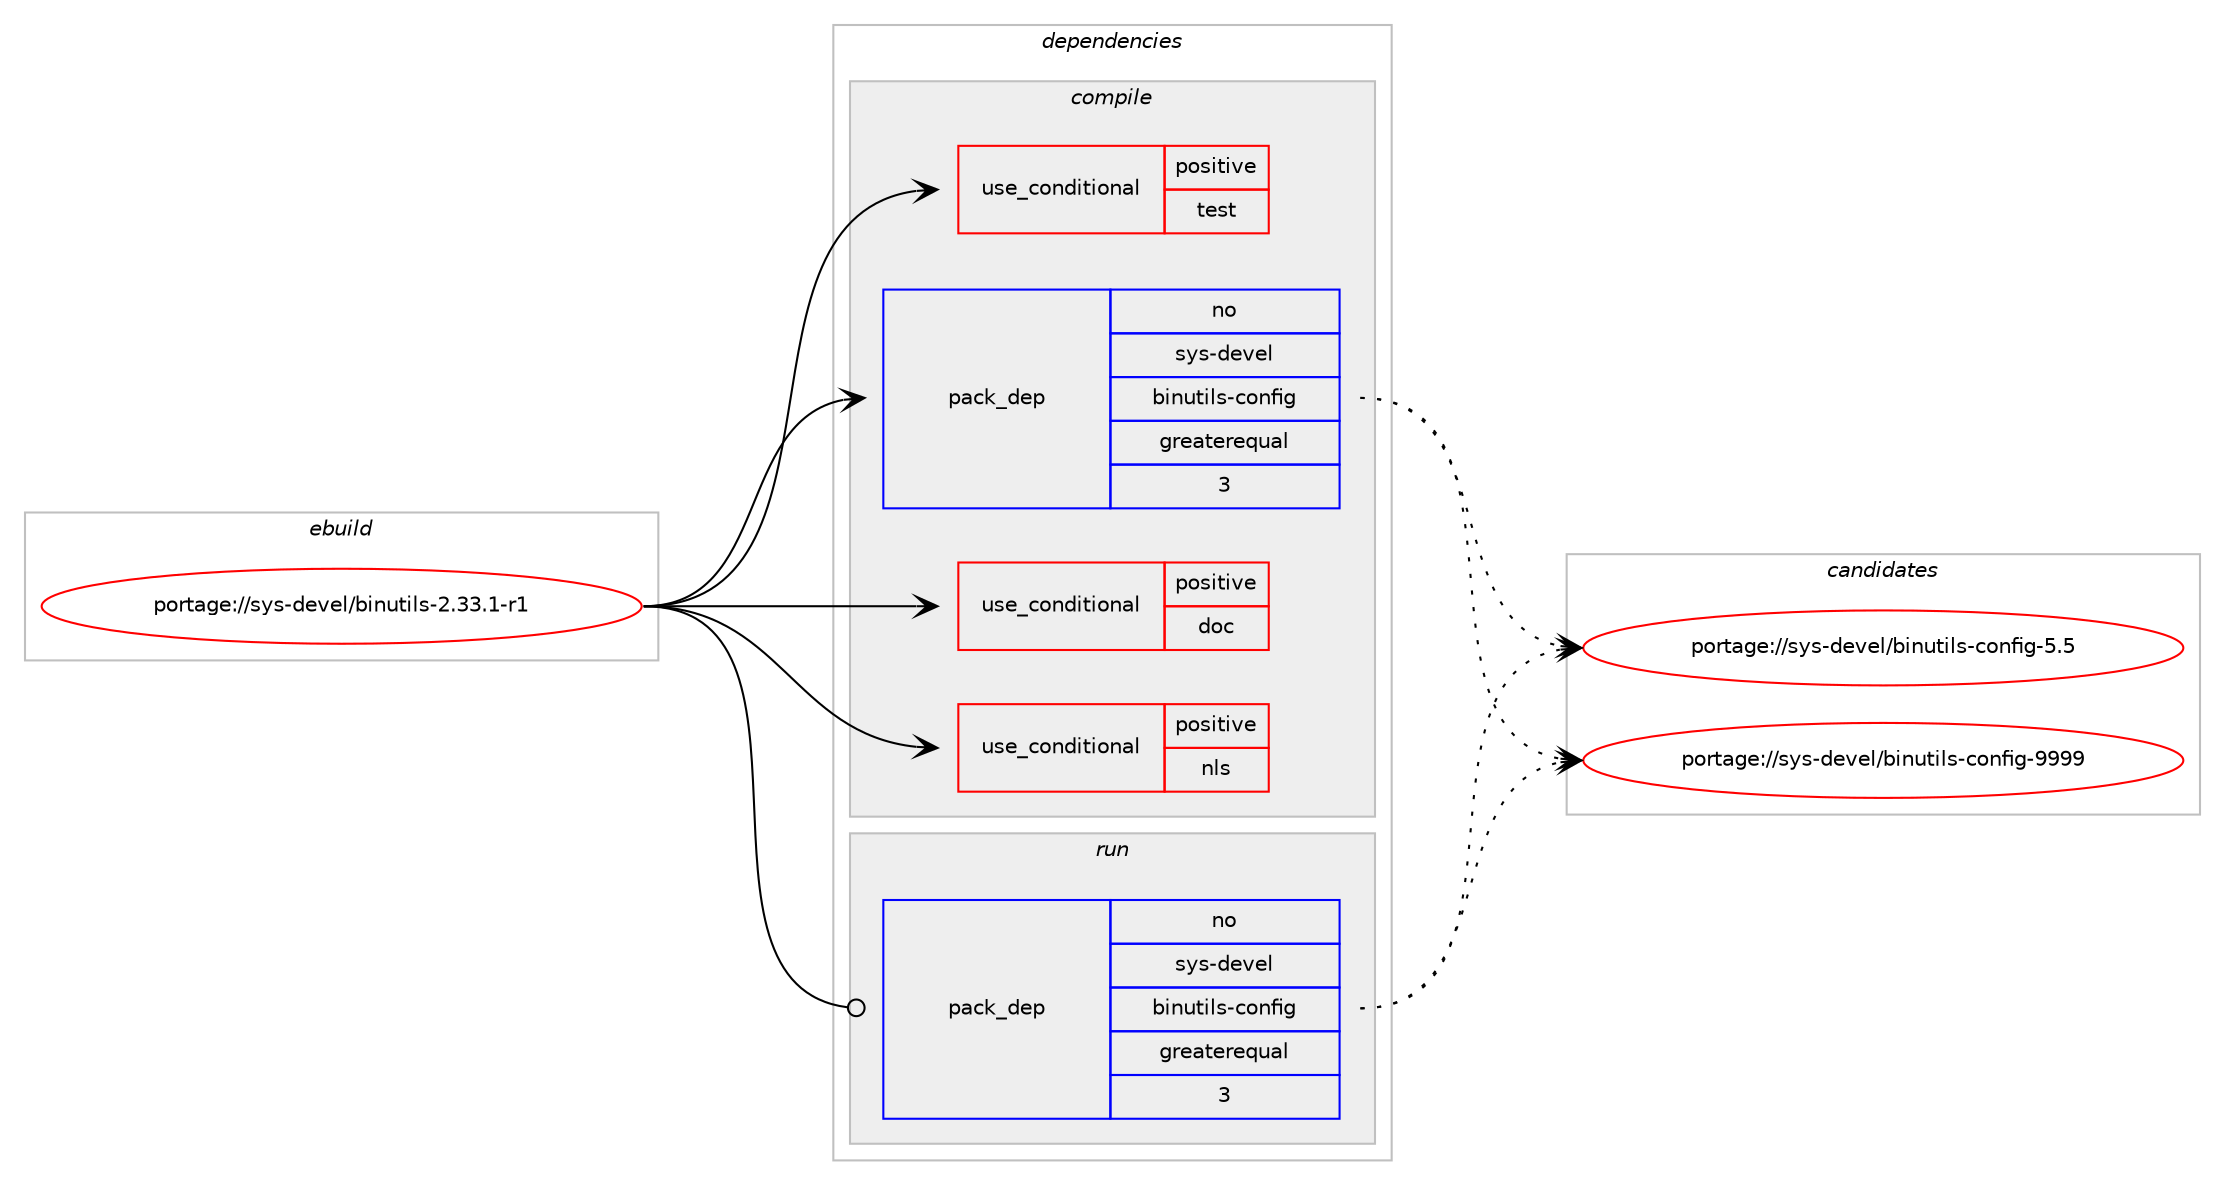 digraph prolog {

# *************
# Graph options
# *************

newrank=true;
concentrate=true;
compound=true;
graph [rankdir=LR,fontname=Helvetica,fontsize=10,ranksep=1.5];#, ranksep=2.5, nodesep=0.2];
edge  [arrowhead=vee];
node  [fontname=Helvetica,fontsize=10];

# **********
# The ebuild
# **********

subgraph cluster_leftcol {
color=gray;
rank=same;
label=<<i>ebuild</i>>;
id [label="portage://sys-devel/binutils-2.33.1-r1", color=red, width=4, href="../sys-devel/binutils-2.33.1-r1.svg"];
}

# ****************
# The dependencies
# ****************

subgraph cluster_midcol {
color=gray;
label=<<i>dependencies</i>>;
subgraph cluster_compile {
fillcolor="#eeeeee";
style=filled;
label=<<i>compile</i>>;
subgraph cond14448 {
dependency21501 [label=<<TABLE BORDER="0" CELLBORDER="1" CELLSPACING="0" CELLPADDING="4"><TR><TD ROWSPAN="3" CELLPADDING="10">use_conditional</TD></TR><TR><TD>positive</TD></TR><TR><TD>doc</TD></TR></TABLE>>, shape=none, color=red];
# *** BEGIN UNKNOWN DEPENDENCY TYPE (TODO) ***
# dependency21501 -> package_dependency(portage://sys-devel/binutils-2.33.1-r1,install,no,sys-apps,texinfo,none,[,,],[],[])
# *** END UNKNOWN DEPENDENCY TYPE (TODO) ***

}
id:e -> dependency21501:w [weight=20,style="solid",arrowhead="vee"];
subgraph cond14449 {
dependency21502 [label=<<TABLE BORDER="0" CELLBORDER="1" CELLSPACING="0" CELLPADDING="4"><TR><TD ROWSPAN="3" CELLPADDING="10">use_conditional</TD></TR><TR><TD>positive</TD></TR><TR><TD>nls</TD></TR></TABLE>>, shape=none, color=red];
# *** BEGIN UNKNOWN DEPENDENCY TYPE (TODO) ***
# dependency21502 -> package_dependency(portage://sys-devel/binutils-2.33.1-r1,install,no,sys-devel,gettext,none,[,,],[],[])
# *** END UNKNOWN DEPENDENCY TYPE (TODO) ***

}
id:e -> dependency21502:w [weight=20,style="solid",arrowhead="vee"];
subgraph cond14450 {
dependency21503 [label=<<TABLE BORDER="0" CELLBORDER="1" CELLSPACING="0" CELLPADDING="4"><TR><TD ROWSPAN="3" CELLPADDING="10">use_conditional</TD></TR><TR><TD>positive</TD></TR><TR><TD>test</TD></TR></TABLE>>, shape=none, color=red];
# *** BEGIN UNKNOWN DEPENDENCY TYPE (TODO) ***
# dependency21503 -> package_dependency(portage://sys-devel/binutils-2.33.1-r1,install,no,dev-util,dejagnu,none,[,,],[],[])
# *** END UNKNOWN DEPENDENCY TYPE (TODO) ***

}
id:e -> dependency21503:w [weight=20,style="solid",arrowhead="vee"];
# *** BEGIN UNKNOWN DEPENDENCY TYPE (TODO) ***
# id -> package_dependency(portage://sys-devel/binutils-2.33.1-r1,install,no,app-alternatives,lex,none,[,,],[],[])
# *** END UNKNOWN DEPENDENCY TYPE (TODO) ***

# *** BEGIN UNKNOWN DEPENDENCY TYPE (TODO) ***
# id -> package_dependency(portage://sys-devel/binutils-2.33.1-r1,install,no,app-alternatives,yacc,none,[,,],[],[])
# *** END UNKNOWN DEPENDENCY TYPE (TODO) ***

subgraph pack6858 {
dependency21504 [label=<<TABLE BORDER="0" CELLBORDER="1" CELLSPACING="0" CELLPADDING="4" WIDTH="220"><TR><TD ROWSPAN="6" CELLPADDING="30">pack_dep</TD></TR><TR><TD WIDTH="110">no</TD></TR><TR><TD>sys-devel</TD></TR><TR><TD>binutils-config</TD></TR><TR><TD>greaterequal</TD></TR><TR><TD>3</TD></TR></TABLE>>, shape=none, color=blue];
}
id:e -> dependency21504:w [weight=20,style="solid",arrowhead="vee"];
# *** BEGIN UNKNOWN DEPENDENCY TYPE (TODO) ***
# id -> package_dependency(portage://sys-devel/binutils-2.33.1-r1,install,no,sys-libs,zlib,none,[,,],[],[])
# *** END UNKNOWN DEPENDENCY TYPE (TODO) ***

}
subgraph cluster_compileandrun {
fillcolor="#eeeeee";
style=filled;
label=<<i>compile and run</i>>;
}
subgraph cluster_run {
fillcolor="#eeeeee";
style=filled;
label=<<i>run</i>>;
subgraph pack6859 {
dependency21505 [label=<<TABLE BORDER="0" CELLBORDER="1" CELLSPACING="0" CELLPADDING="4" WIDTH="220"><TR><TD ROWSPAN="6" CELLPADDING="30">pack_dep</TD></TR><TR><TD WIDTH="110">no</TD></TR><TR><TD>sys-devel</TD></TR><TR><TD>binutils-config</TD></TR><TR><TD>greaterequal</TD></TR><TR><TD>3</TD></TR></TABLE>>, shape=none, color=blue];
}
id:e -> dependency21505:w [weight=20,style="solid",arrowhead="odot"];
# *** BEGIN UNKNOWN DEPENDENCY TYPE (TODO) ***
# id -> package_dependency(portage://sys-devel/binutils-2.33.1-r1,run,no,sys-libs,zlib,none,[,,],[],[])
# *** END UNKNOWN DEPENDENCY TYPE (TODO) ***

}
}

# **************
# The candidates
# **************

subgraph cluster_choices {
rank=same;
color=gray;
label=<<i>candidates</i>>;

subgraph choice6858 {
color=black;
nodesep=1;
choice115121115451001011181011084798105110117116105108115459911111010210510345534653 [label="portage://sys-devel/binutils-config-5.5", color=red, width=4,href="../sys-devel/binutils-config-5.5.svg"];
choice11512111545100101118101108479810511011711610510811545991111101021051034557575757 [label="portage://sys-devel/binutils-config-9999", color=red, width=4,href="../sys-devel/binutils-config-9999.svg"];
dependency21504:e -> choice115121115451001011181011084798105110117116105108115459911111010210510345534653:w [style=dotted,weight="100"];
dependency21504:e -> choice11512111545100101118101108479810511011711610510811545991111101021051034557575757:w [style=dotted,weight="100"];
}
subgraph choice6859 {
color=black;
nodesep=1;
choice115121115451001011181011084798105110117116105108115459911111010210510345534653 [label="portage://sys-devel/binutils-config-5.5", color=red, width=4,href="../sys-devel/binutils-config-5.5.svg"];
choice11512111545100101118101108479810511011711610510811545991111101021051034557575757 [label="portage://sys-devel/binutils-config-9999", color=red, width=4,href="../sys-devel/binutils-config-9999.svg"];
dependency21505:e -> choice115121115451001011181011084798105110117116105108115459911111010210510345534653:w [style=dotted,weight="100"];
dependency21505:e -> choice11512111545100101118101108479810511011711610510811545991111101021051034557575757:w [style=dotted,weight="100"];
}
}

}
